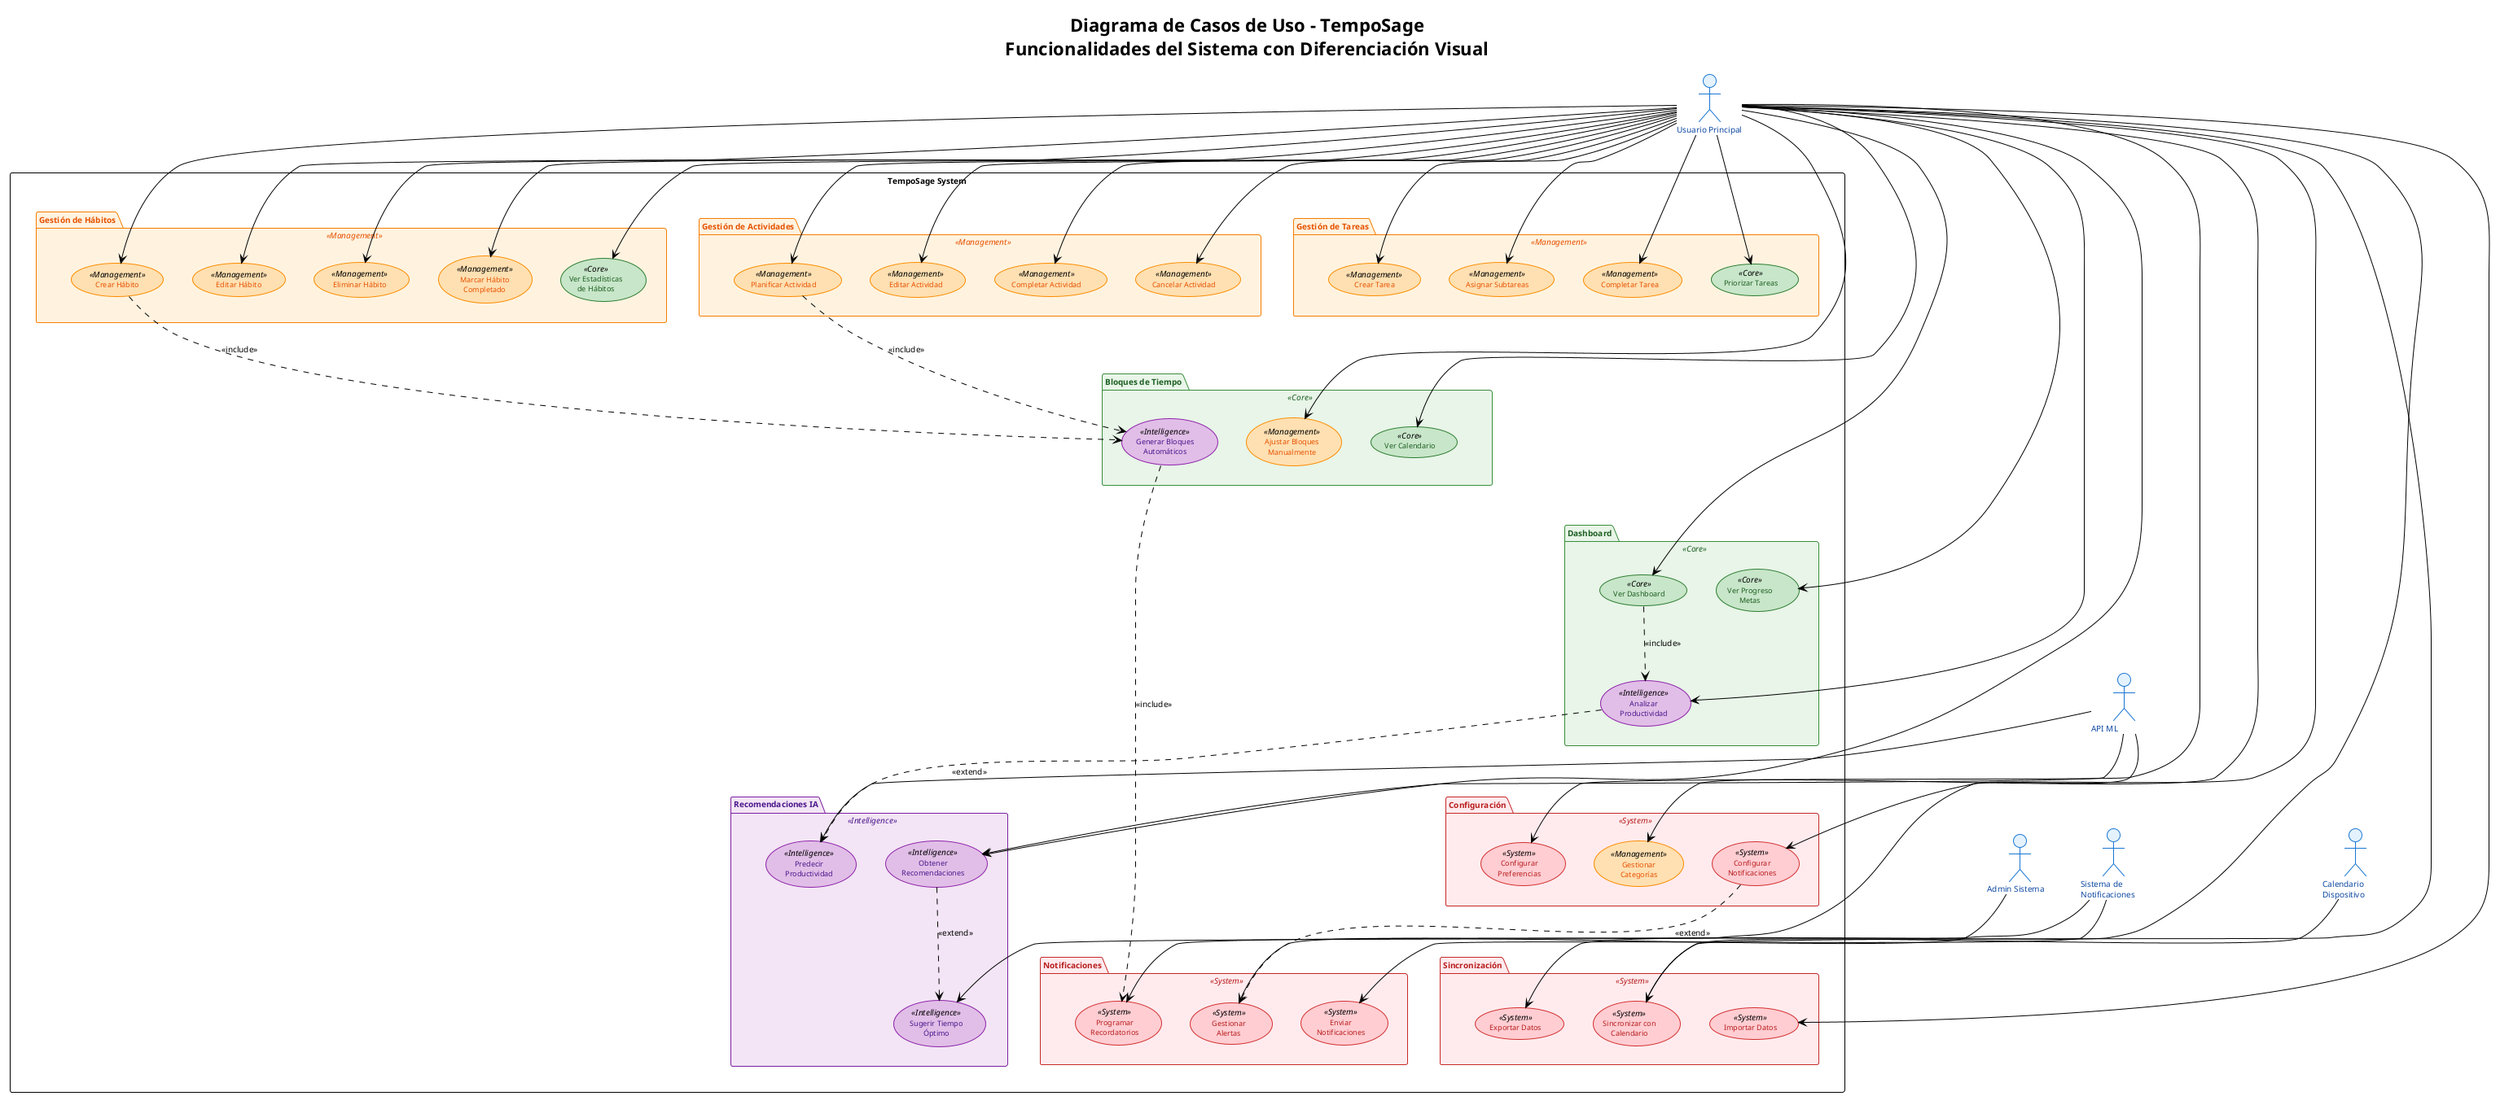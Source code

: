 @startuml TempoSage_Use_Case_Diagram
!theme plain
skinparam backgroundColor #FFFFFF
skinparam defaultFontSize 10
skinparam usecaseFontSize 9
skinparam actorFontSize 10

' Colores específicos para actores
skinparam actor {
    BackgroundColor #E3F2FD
    BorderColor #1976D2
    FontColor #0D47A1
}

' Colores para diferentes tipos de funcionalidades
skinparam package {
    BackgroundColor<<Core>> #E8F5E8
    BorderColor<<Core>> #388E3C
    FontColor<<Core>> #1B5E20
}

skinparam package {
    BackgroundColor<<Management>> #FFF3E0
    BorderColor<<Management>> #F57C00
    FontColor<<Management>> #E65100
}

skinparam package {
    BackgroundColor<<Intelligence>> #F3E5F5
    BorderColor<<Intelligence>> #7B1FA2
    FontColor<<Intelligence>> #4A148C
}

skinparam package {
    BackgroundColor<<System>> #FFEBEE
    BorderColor<<System>> #C62828
    FontColor<<System>> #B71C1C
}

skinparam usecase {
    BackgroundColor<<Core>> #C8E6C9
    BorderColor<<Core>> #2E7D32
    FontColor<<Core>> #1B5E20
}

skinparam usecase {
    BackgroundColor<<Management>> #FFE0B2
    BorderColor<<Management>> #FB8C00
    FontColor<<Management>> #E65100
}

skinparam usecase {
    BackgroundColor<<Intelligence>> #E1BEE7
    BorderColor<<Intelligence>> #8E24AA
    FontColor<<Intelligence>> #4A148C
}

skinparam usecase {
    BackgroundColor<<System>> #FFCDD2
    BorderColor<<System>> #D32F2F
    FontColor<<System>> #B71C1C
}

' Layout optimizado para relación 1:1
skinparam minClassWidth 80
skinparam maxMessageSize 100

title Diagrama de Casos de Uso - TempoSage\nFuncionalidades del Sistema con Diferenciación Visual

' ===========================================
' ACTORES (Alrededor del sistema)
' ===========================================
actor "Usuario Principal" as user
actor "Sistema de\nNotificaciones" as notif_system
actor "API ML" as ml_api
actor "Calendario\nDispositivo" as calendar
actor "Admin Sistema" as admin

' ===========================================
' SISTEMA PRINCIPAL
' ===========================================
rectangle "TempoSage System" {
    
    ' GESTIÓN DE HÁBITOS
    package "Gestión de Hábitos" <<Management>> as habits {
        usecase "Crear Hábito" <<Management>> as UC_CreateHabit
        usecase "Editar Hábito" <<Management>> as UC_EditHabit
        usecase "Eliminar Hábito" <<Management>> as UC_DeleteHabit
        usecase "Marcar Hábito\nCompletado" <<Management>> as UC_CompleteHabit
        usecase "Ver Estadísticas\nde Hábitos" <<Core>> as UC_ViewHabitStats
    }
    
    ' GESTIÓN DE ACTIVIDADES
    package "Gestión de Actividades" <<Management>> as activities {
        usecase "Planificar Actividad" <<Management>> as UC_PlanActivity
        usecase "Editar Actividad" <<Management>> as UC_EditActivity
        usecase "Completar Actividad" <<Management>> as UC_CompleteActivity
        usecase "Cancelar Actividad" <<Management>> as UC_CancelActivity
    }
    
    ' GESTIÓN DE TAREAS
    package "Gestión de Tareas" <<Management>> as tasks {
        usecase "Crear Tarea" <<Management>> as UC_CreateTask
        usecase "Asignar Subtareas" <<Management>> as UC_CreateSubtask
        usecase "Completar Tarea" <<Management>> as UC_CompleteTask
        usecase "Priorizar Tareas" <<Core>> as UC_PrioritizeTasks
    }
    
    ' BLOQUES DE TIEMPO
    package "Bloques de Tiempo" <<Core>> as timeblocks {
        usecase "Generar Bloques\nAutomáticos" <<Intelligence>> as UC_GenerateBlocks
        usecase "Ajustar Bloques\nManualmente" <<Management>> as UC_AdjustBlocks
        usecase "Ver Calendario" <<Core>> as UC_ViewCalendar
    }
    
    ' DASHBOARD Y MONITOREO
    package "Dashboard" <<Core>> as dashboard {
        usecase "Ver Dashboard" <<Core>> as UC_ViewDashboard
        usecase "Analizar\nProductividad" <<Intelligence>> as UC_AnalyzeProductivity
        usecase "Ver Progreso\nMetas" <<Core>> as UC_ViewGoalProgress
    }
    
    ' RECOMENDACIONES
    package "Recomendaciones IA" <<Intelligence>> as recommendations {
        usecase "Obtener\nRecomendaciones" <<Intelligence>> as UC_GetRecommendations
        usecase "Sugerir Tiempo\nÓptimo" <<Intelligence>> as UC_SuggestOptimalTime
        usecase "Predecir\nProductividad" <<Intelligence>> as UC_PredictProductivity
    }
    
    ' CONFIGURACIÓN
    package "Configuración" <<System>> as settings {
        usecase "Configurar\nPreferencias" <<System>> as UC_ConfigPrefs
        usecase "Gestionar\nCategorías" <<Management>> as UC_ManageCategories
        usecase "Configurar\nNotificaciones" <<System>> as UC_ConfigNotifications
    }
    
    ' NOTIFICACIONES
    package "Notificaciones" <<System>> as notifications {
        usecase "Programar\nRecordatorios" <<System>> as UC_ScheduleReminders
        usecase "Enviar\nNotificaciones" <<System>> as UC_SendNotifications
        usecase "Gestionar\nAlertas" <<System>> as UC_ManageAlerts
    }
    
    ' SINCRONIZACIÓN
    package "Sincronización" <<System>> as sync {
        usecase "Sincronizar con\nCalendario" <<System>> as UC_SyncCalendar
        usecase "Exportar Datos" <<System>> as UC_ExportData
        usecase "Importar Datos" <<System>> as UC_ImportData
    }
}

' ===========================================
' RELACIONES USUARIO PRINCIPAL
' ===========================================

' Gestión de Hábitos
user --> UC_CreateHabit
user --> UC_EditHabit
user --> UC_DeleteHabit
user --> UC_CompleteHabit
user --> UC_ViewHabitStats

' Gestión de Actividades
user --> UC_PlanActivity
user --> UC_EditActivity
user --> UC_CompleteActivity
user --> UC_CancelActivity

' Gestión de Tareas
user --> UC_CreateTask
user --> UC_CreateSubtask
user --> UC_CompleteTask
user --> UC_PrioritizeTasks

' Bloques de Tiempo
user --> UC_AdjustBlocks
user --> UC_ViewCalendar

' Dashboard
user --> UC_ViewDashboard
user --> UC_AnalyzeProductivity
user --> UC_ViewGoalProgress

' Recomendaciones
user --> UC_GetRecommendations

' Configuración
user --> UC_ConfigPrefs
user --> UC_ManageCategories
user --> UC_ConfigNotifications

' Sincronización
user --> UC_SyncCalendar
user --> UC_ExportData
user --> UC_ImportData

' ===========================================
' RELACIONES OTROS ACTORES
' ===========================================

' Sistema de Notificaciones
notif_system --> UC_SendNotifications
notif_system --> UC_ScheduleReminders

' API ML
ml_api --> UC_SuggestOptimalTime
ml_api --> UC_PredictProductivity
ml_api --> UC_GetRecommendations

' Calendario del Dispositivo
calendar --> UC_SyncCalendar

' Administrador
admin --> UC_ManageAlerts

' ===========================================
' RELACIONES INCLUDE/EXTEND
' ===========================================

' Includes (siempre se ejecutan)
UC_CreateHabit ..> UC_GenerateBlocks : <<include>>
UC_PlanActivity ..> UC_GenerateBlocks : <<include>>
UC_GenerateBlocks ..> UC_ScheduleReminders : <<include>>
UC_ViewDashboard ..> UC_AnalyzeProductivity : <<include>>

' Extends (opcionales)
UC_GetRecommendations ..> UC_SuggestOptimalTime : <<extend>>
UC_AnalyzeProductivity ..> UC_PredictProductivity : <<extend>>
UC_ConfigNotifications ..> UC_ManageAlerts : <<extend>>

' Layout hints para mejor distribución
user -[hidden]down- habits
activities -[hidden]right- tasks
timeblocks -[hidden]down- dashboard
recommendations -[hidden]right- settings
notifications -[hidden]right- sync

@enduml 